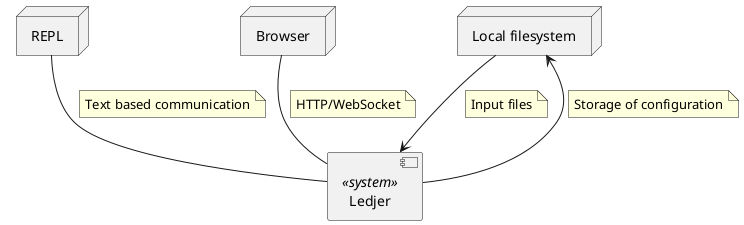 @startuml

node REPL

node Browser

node "Local filesystem" as local_fs

[Ledjer] << system >>

REPL -- [Ledjer]
note on link
    Text based communication
end note

Browser -- [Ledjer]
note on link
    HTTP/WebSocket
end note

local_fs --> [Ledjer]
note on link
    Input files
end note

local_fs <-- [Ledjer]
note on link
    Storage of configuration
end note

@enduml